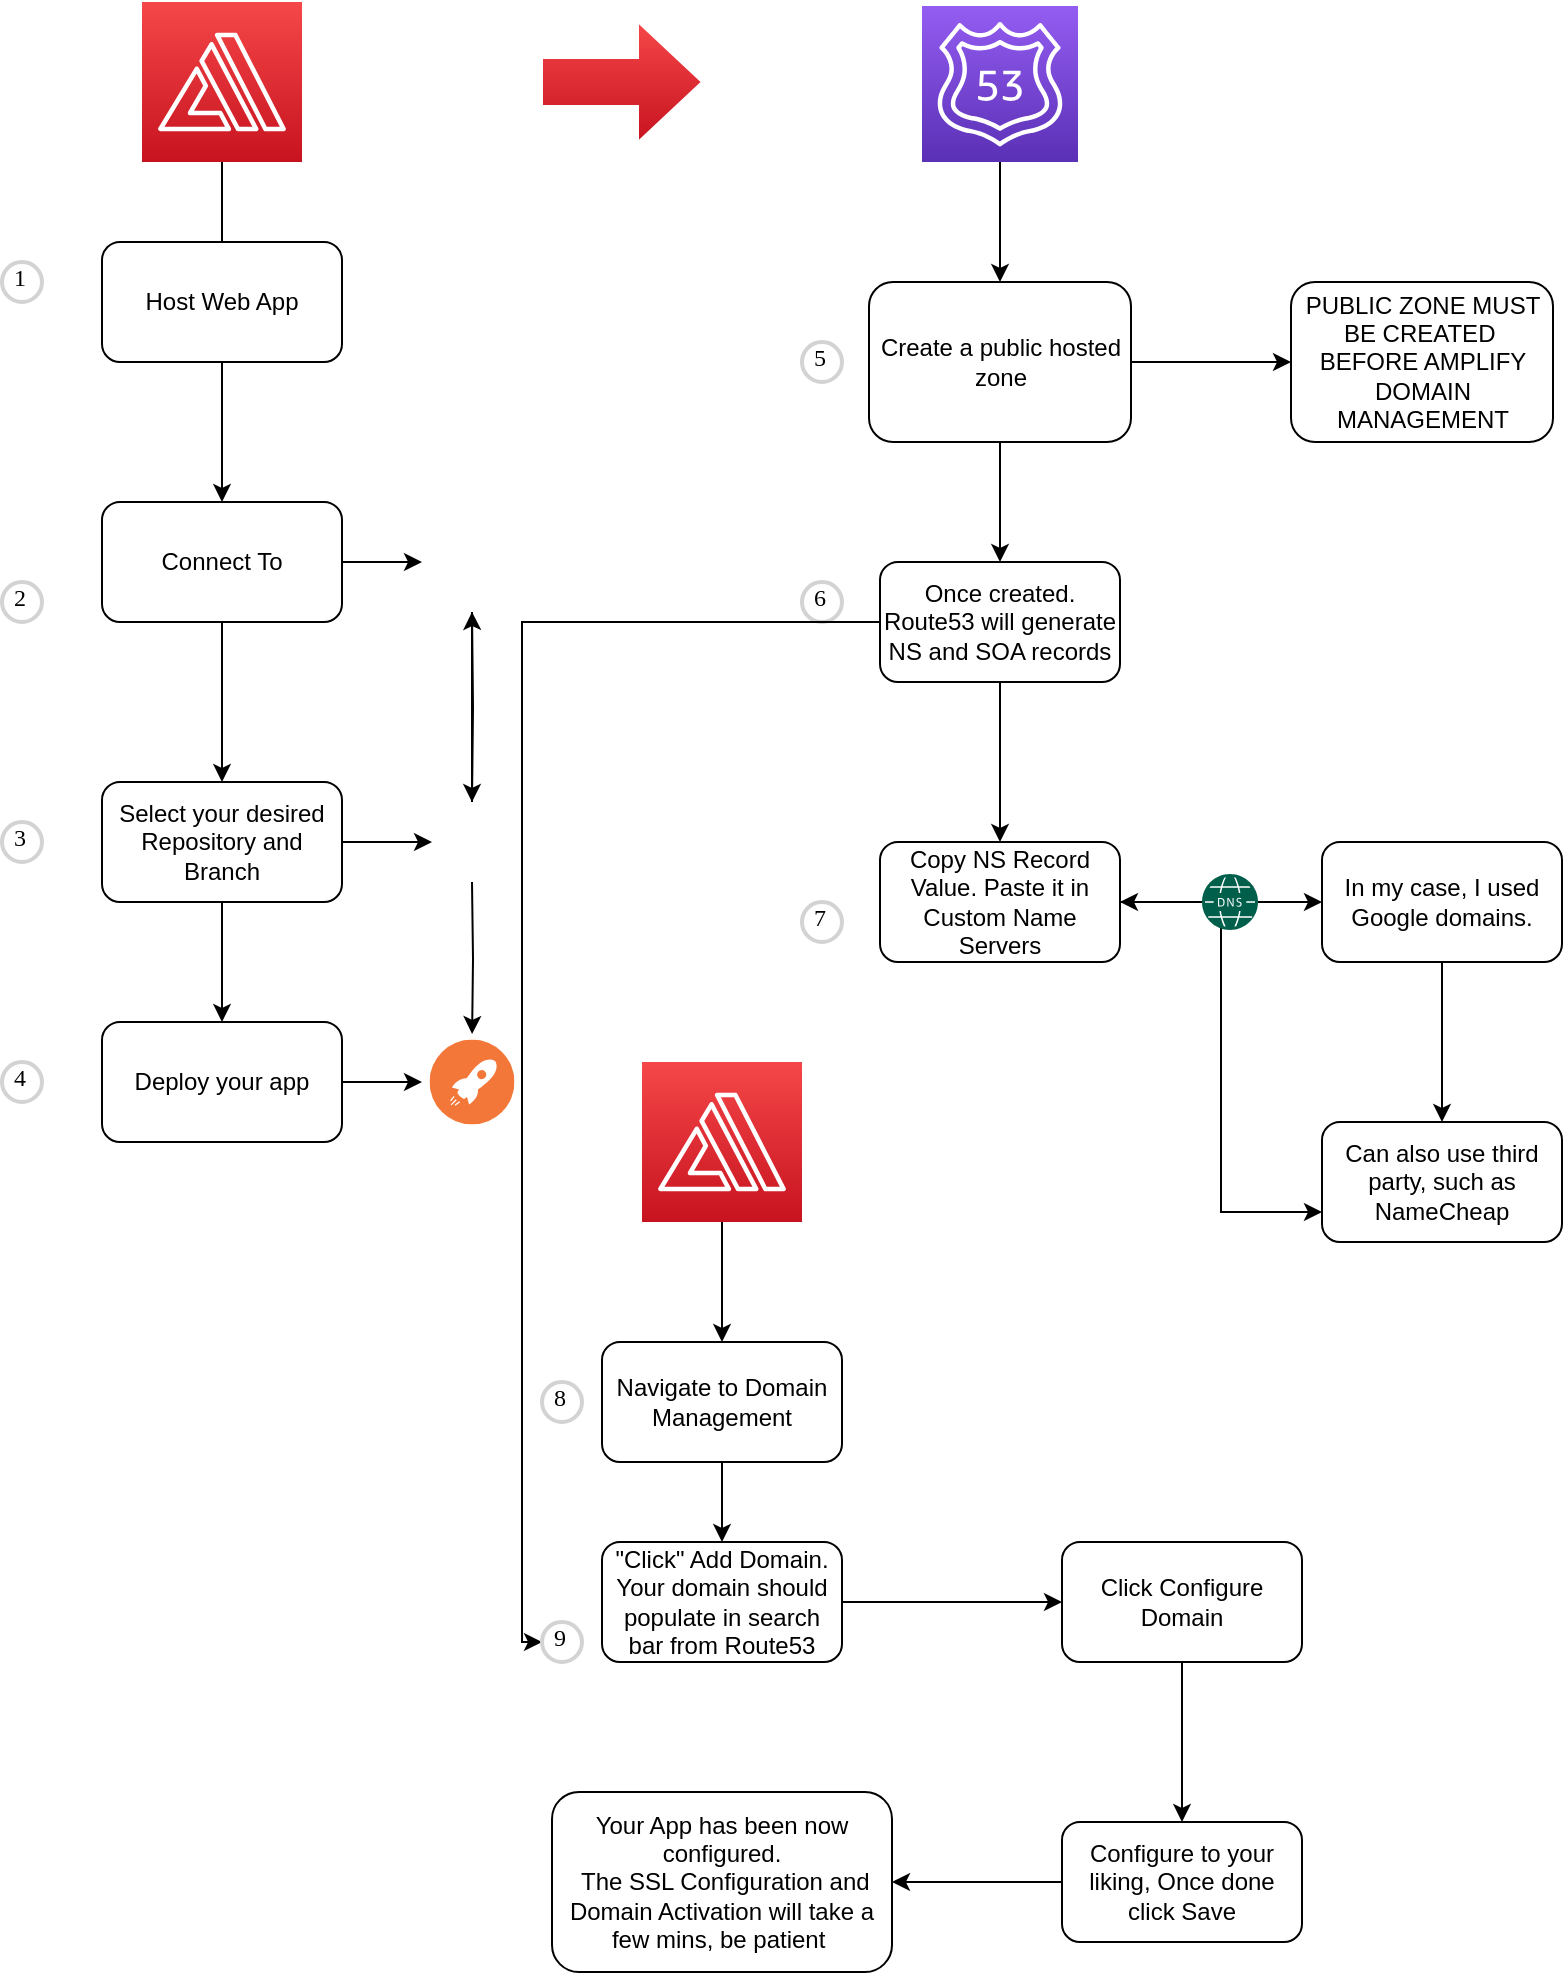 <mxfile version="22.0.8" type="github">
  <diagram name="Page-1" id="-kMfybfrvLKlynRUuisB">
    <mxGraphModel dx="1011" dy="1032" grid="1" gridSize="10" guides="1" tooltips="1" connect="1" arrows="1" fold="1" page="1" pageScale="1" pageWidth="850" pageHeight="1100" math="0" shadow="0">
      <root>
        <mxCell id="0" />
        <mxCell id="1" parent="0" />
        <mxCell id="ZzjkB3s_0MAsUwaYBzpS-5" value="" style="edgeStyle=orthogonalEdgeStyle;rounded=0;orthogonalLoop=1;jettySize=auto;html=1;" parent="1" source="ZzjkB3s_0MAsUwaYBzpS-1" edge="1">
          <mxGeometry relative="1" as="geometry">
            <mxPoint x="160" y="180" as="targetPoint" />
          </mxGeometry>
        </mxCell>
        <mxCell id="ZzjkB3s_0MAsUwaYBzpS-1" value="" style="sketch=0;points=[[0,0,0],[0.25,0,0],[0.5,0,0],[0.75,0,0],[1,0,0],[0,1,0],[0.25,1,0],[0.5,1,0],[0.75,1,0],[1,1,0],[0,0.25,0],[0,0.5,0],[0,0.75,0],[1,0.25,0],[1,0.5,0],[1,0.75,0]];outlineConnect=0;fontColor=#232F3E;gradientColor=#F54749;gradientDirection=north;fillColor=#C7131F;strokeColor=#ffffff;dashed=0;verticalLabelPosition=bottom;verticalAlign=top;align=center;html=1;fontSize=12;fontStyle=0;aspect=fixed;shape=mxgraph.aws4.resourceIcon;resIcon=mxgraph.aws4.amplify;" parent="1" vertex="1">
          <mxGeometry x="120" y="50" width="80" height="80" as="geometry" />
        </mxCell>
        <mxCell id="ZzjkB3s_0MAsUwaYBzpS-30" value="" style="edgeStyle=orthogonalEdgeStyle;rounded=0;orthogonalLoop=1;jettySize=auto;html=1;" parent="1" source="ZzjkB3s_0MAsUwaYBzpS-2" target="ZzjkB3s_0MAsUwaYBzpS-29" edge="1">
          <mxGeometry relative="1" as="geometry" />
        </mxCell>
        <mxCell id="ZzjkB3s_0MAsUwaYBzpS-2" value="" style="sketch=0;points=[[0,0,0],[0.25,0,0],[0.5,0,0],[0.75,0,0],[1,0,0],[0,1,0],[0.25,1,0],[0.5,1,0],[0.75,1,0],[1,1,0],[0,0.25,0],[0,0.5,0],[0,0.75,0],[1,0.25,0],[1,0.5,0],[1,0.75,0]];outlineConnect=0;fontColor=#232F3E;gradientColor=#945DF2;gradientDirection=north;fillColor=#5A30B5;strokeColor=#ffffff;dashed=0;verticalLabelPosition=bottom;verticalAlign=top;align=center;html=1;fontSize=12;fontStyle=0;aspect=fixed;shape=mxgraph.aws4.resourceIcon;resIcon=mxgraph.aws4.route_53;" parent="1" vertex="1">
          <mxGeometry x="510" y="52" width="78" height="78" as="geometry" />
        </mxCell>
        <mxCell id="ZzjkB3s_0MAsUwaYBzpS-6" value="" style="edgeStyle=orthogonalEdgeStyle;rounded=0;orthogonalLoop=1;jettySize=auto;html=1;exitX=0.5;exitY=1;exitDx=0;exitDy=0;" parent="1" source="ZzjkB3s_0MAsUwaYBzpS-8" edge="1">
          <mxGeometry relative="1" as="geometry">
            <mxPoint x="160" y="250" as="sourcePoint" />
            <mxPoint x="160" y="300" as="targetPoint" />
          </mxGeometry>
        </mxCell>
        <mxCell id="ZzjkB3s_0MAsUwaYBzpS-14" value="" style="edgeStyle=orthogonalEdgeStyle;rounded=0;orthogonalLoop=1;jettySize=auto;html=1;" parent="1" source="ZzjkB3s_0MAsUwaYBzpS-7" edge="1">
          <mxGeometry relative="1" as="geometry">
            <mxPoint x="285" y="450" as="targetPoint" />
          </mxGeometry>
        </mxCell>
        <mxCell id="ZzjkB3s_0MAsUwaYBzpS-7" value="" style="shape=image;html=1;verticalAlign=top;verticalLabelPosition=bottom;labelBackgroundColor=#ffffff;imageAspect=0;aspect=fixed;image=https://cdn1.iconfinder.com/data/icons/picons-social/57/github_rounded-128.png" parent="1" vertex="1">
          <mxGeometry x="260" y="305" width="50" height="50" as="geometry" />
        </mxCell>
        <mxCell id="ZzjkB3s_0MAsUwaYBzpS-8" value="Host Web App" style="rounded=1;whiteSpace=wrap;html=1;" parent="1" vertex="1">
          <mxGeometry x="100" y="170" width="120" height="60" as="geometry" />
        </mxCell>
        <mxCell id="ZzjkB3s_0MAsUwaYBzpS-12" value="" style="edgeStyle=orthogonalEdgeStyle;rounded=0;orthogonalLoop=1;jettySize=auto;html=1;" parent="1" source="ZzjkB3s_0MAsUwaYBzpS-9" target="ZzjkB3s_0MAsUwaYBzpS-7" edge="1">
          <mxGeometry relative="1" as="geometry" />
        </mxCell>
        <mxCell id="ZzjkB3s_0MAsUwaYBzpS-16" value="" style="edgeStyle=orthogonalEdgeStyle;rounded=0;orthogonalLoop=1;jettySize=auto;html=1;" parent="1" source="ZzjkB3s_0MAsUwaYBzpS-9" target="ZzjkB3s_0MAsUwaYBzpS-15" edge="1">
          <mxGeometry relative="1" as="geometry" />
        </mxCell>
        <mxCell id="ZzjkB3s_0MAsUwaYBzpS-9" value="Connect To" style="rounded=1;whiteSpace=wrap;html=1;" parent="1" vertex="1">
          <mxGeometry x="100" y="300" width="120" height="60" as="geometry" />
        </mxCell>
        <mxCell id="ZzjkB3s_0MAsUwaYBzpS-17" value="" style="edgeStyle=orthogonalEdgeStyle;rounded=0;orthogonalLoop=1;jettySize=auto;html=1;" parent="1" source="ZzjkB3s_0MAsUwaYBzpS-15" edge="1">
          <mxGeometry relative="1" as="geometry">
            <mxPoint x="265" y="470" as="targetPoint" />
          </mxGeometry>
        </mxCell>
        <mxCell id="ZzjkB3s_0MAsUwaYBzpS-19" value="" style="edgeStyle=orthogonalEdgeStyle;rounded=0;orthogonalLoop=1;jettySize=auto;html=1;" parent="1" source="ZzjkB3s_0MAsUwaYBzpS-15" target="ZzjkB3s_0MAsUwaYBzpS-18" edge="1">
          <mxGeometry relative="1" as="geometry" />
        </mxCell>
        <mxCell id="ZzjkB3s_0MAsUwaYBzpS-15" value="Select your desired Repository and Branch" style="rounded=1;whiteSpace=wrap;html=1;" parent="1" vertex="1">
          <mxGeometry x="100" y="440" width="120" height="60" as="geometry" />
        </mxCell>
        <mxCell id="ZzjkB3s_0MAsUwaYBzpS-21" value="" style="edgeStyle=orthogonalEdgeStyle;rounded=0;orthogonalLoop=1;jettySize=auto;html=1;" parent="1" source="ZzjkB3s_0MAsUwaYBzpS-18" edge="1">
          <mxGeometry relative="1" as="geometry">
            <mxPoint x="260" y="590" as="targetPoint" />
          </mxGeometry>
        </mxCell>
        <mxCell id="ZzjkB3s_0MAsUwaYBzpS-18" value="Deploy your app" style="rounded=1;whiteSpace=wrap;html=1;" parent="1" vertex="1">
          <mxGeometry x="100" y="560" width="120" height="60" as="geometry" />
        </mxCell>
        <mxCell id="ZzjkB3s_0MAsUwaYBzpS-24" value="" style="edgeStyle=orthogonalEdgeStyle;rounded=0;orthogonalLoop=1;jettySize=auto;html=1;" parent="1" target="ZzjkB3s_0MAsUwaYBzpS-7" edge="1">
          <mxGeometry relative="1" as="geometry">
            <mxPoint x="285" y="450" as="sourcePoint" />
          </mxGeometry>
        </mxCell>
        <mxCell id="ZzjkB3s_0MAsUwaYBzpS-28" value="" style="edgeStyle=orthogonalEdgeStyle;rounded=0;orthogonalLoop=1;jettySize=auto;html=1;" parent="1" edge="1">
          <mxGeometry relative="1" as="geometry">
            <mxPoint x="285" y="490" as="sourcePoint" />
            <mxPoint x="285.053" y="566" as="targetPoint" />
          </mxGeometry>
        </mxCell>
        <mxCell id="ZzjkB3s_0MAsUwaYBzpS-26" value="" style="shape=image;html=1;verticalAlign=top;verticalLabelPosition=bottom;labelBackgroundColor=#ffffff;imageAspect=0;aspect=fixed;image=https://cdn2.iconfinder.com/data/icons/boxicons-regular-vol-2/24/bx-git-repo-forked-128.png" parent="1" vertex="1">
          <mxGeometry x="260" y="445" width="50" height="50" as="geometry" />
        </mxCell>
        <mxCell id="ZzjkB3s_0MAsUwaYBzpS-39" value="" style="edgeStyle=orthogonalEdgeStyle;rounded=0;orthogonalLoop=1;jettySize=auto;html=1;" parent="1" source="ZzjkB3s_0MAsUwaYBzpS-29" target="ZzjkB3s_0MAsUwaYBzpS-38" edge="1">
          <mxGeometry relative="1" as="geometry" />
        </mxCell>
        <mxCell id="ZzcvtpiCQ3PVnNWImoln-9" value="" style="edgeStyle=orthogonalEdgeStyle;rounded=0;orthogonalLoop=1;jettySize=auto;html=1;" edge="1" parent="1" source="ZzjkB3s_0MAsUwaYBzpS-29" target="ZzcvtpiCQ3PVnNWImoln-8">
          <mxGeometry relative="1" as="geometry" />
        </mxCell>
        <mxCell id="ZzjkB3s_0MAsUwaYBzpS-29" value="Create a public hosted zone" style="rounded=1;whiteSpace=wrap;html=1;" parent="1" vertex="1">
          <mxGeometry x="483.5" y="190" width="131" height="80" as="geometry" />
        </mxCell>
        <mxCell id="ZzjkB3s_0MAsUwaYBzpS-33" value="" style="shape=singleArrow;whiteSpace=wrap;html=1;arrowWidth=0.4;arrowSize=0.4;verticalAlign=top;fillColor=#C7131F;strokeColor=#ffffff;fontColor=#232F3E;sketch=0;gradientColor=#F54749;gradientDirection=north;dashed=0;fontStyle=0;" parent="1" vertex="1">
          <mxGeometry x="320" y="60" width="80" height="60" as="geometry" />
        </mxCell>
        <mxCell id="ZzjkB3s_0MAsUwaYBzpS-37" value="" style="edgeStyle=orthogonalEdgeStyle;rounded=0;orthogonalLoop=1;jettySize=auto;html=1;" parent="1" source="ZzjkB3s_0MAsUwaYBzpS-35" target="ZzjkB3s_0MAsUwaYBzpS-36" edge="1">
          <mxGeometry relative="1" as="geometry" />
        </mxCell>
        <mxCell id="ZzjkB3s_0MAsUwaYBzpS-35" value="" style="sketch=0;points=[[0,0,0],[0.25,0,0],[0.5,0,0],[0.75,0,0],[1,0,0],[0,1,0],[0.25,1,0],[0.5,1,0],[0.75,1,0],[1,1,0],[0,0.25,0],[0,0.5,0],[0,0.75,0],[1,0.25,0],[1,0.5,0],[1,0.75,0]];outlineConnect=0;fontColor=#232F3E;gradientColor=#F54749;gradientDirection=north;fillColor=#C7131F;strokeColor=#ffffff;dashed=0;verticalLabelPosition=bottom;verticalAlign=top;align=center;html=1;fontSize=12;fontStyle=0;aspect=fixed;shape=mxgraph.aws4.resourceIcon;resIcon=mxgraph.aws4.amplify;" parent="1" vertex="1">
          <mxGeometry x="370" y="580" width="80" height="80" as="geometry" />
        </mxCell>
        <mxCell id="ZzjkB3s_0MAsUwaYBzpS-49" value="" style="edgeStyle=orthogonalEdgeStyle;rounded=0;orthogonalLoop=1;jettySize=auto;html=1;" parent="1" source="ZzjkB3s_0MAsUwaYBzpS-36" target="ZzjkB3s_0MAsUwaYBzpS-48" edge="1">
          <mxGeometry relative="1" as="geometry" />
        </mxCell>
        <mxCell id="ZzjkB3s_0MAsUwaYBzpS-36" value="Navigate to Domain Management" style="rounded=1;whiteSpace=wrap;html=1;" parent="1" vertex="1">
          <mxGeometry x="350" y="720" width="120" height="60" as="geometry" />
        </mxCell>
        <mxCell id="ZzjkB3s_0MAsUwaYBzpS-41" value="" style="edgeStyle=orthogonalEdgeStyle;rounded=0;orthogonalLoop=1;jettySize=auto;html=1;" parent="1" source="ZzjkB3s_0MAsUwaYBzpS-38" target="ZzjkB3s_0MAsUwaYBzpS-40" edge="1">
          <mxGeometry relative="1" as="geometry" />
        </mxCell>
        <mxCell id="ZzjkB3s_0MAsUwaYBzpS-38" value="Once created. Route53 will&amp;nbsp;generate NS and SOA records" style="rounded=1;whiteSpace=wrap;html=1;" parent="1" vertex="1">
          <mxGeometry x="489" y="330" width="120" height="60" as="geometry" />
        </mxCell>
        <mxCell id="ZzcvtpiCQ3PVnNWImoln-7" style="edgeStyle=orthogonalEdgeStyle;rounded=0;orthogonalLoop=1;jettySize=auto;html=1;entryX=0;entryY=0.75;entryDx=0;entryDy=0;" edge="1" parent="1" source="ZzjkB3s_0MAsUwaYBzpS-40" target="ZzcvtpiCQ3PVnNWImoln-1">
          <mxGeometry relative="1" as="geometry" />
        </mxCell>
        <mxCell id="ZzjkB3s_0MAsUwaYBzpS-40" value="Copy NS Record Value. Paste it in Custom Name Servers" style="rounded=1;whiteSpace=wrap;html=1;" parent="1" vertex="1">
          <mxGeometry x="489" y="470" width="120" height="60" as="geometry" />
        </mxCell>
        <mxCell id="ZzcvtpiCQ3PVnNWImoln-2" value="" style="edgeStyle=orthogonalEdgeStyle;rounded=0;orthogonalLoop=1;jettySize=auto;html=1;" edge="1" parent="1" source="ZzjkB3s_0MAsUwaYBzpS-44" target="ZzcvtpiCQ3PVnNWImoln-1">
          <mxGeometry relative="1" as="geometry" />
        </mxCell>
        <mxCell id="ZzjkB3s_0MAsUwaYBzpS-44" value="In my case, I used Google domains." style="rounded=1;whiteSpace=wrap;html=1;" parent="1" vertex="1">
          <mxGeometry x="710" y="470" width="120" height="60" as="geometry" />
        </mxCell>
        <mxCell id="ZzjkB3s_0MAsUwaYBzpS-46" value="" style="edgeStyle=orthogonalEdgeStyle;rounded=0;orthogonalLoop=1;jettySize=auto;html=1;" parent="1" source="ZzjkB3s_0MAsUwaYBzpS-45" target="ZzjkB3s_0MAsUwaYBzpS-40" edge="1">
          <mxGeometry relative="1" as="geometry" />
        </mxCell>
        <mxCell id="ZzjkB3s_0MAsUwaYBzpS-47" value="" style="edgeStyle=orthogonalEdgeStyle;rounded=0;orthogonalLoop=1;jettySize=auto;html=1;" parent="1" source="ZzjkB3s_0MAsUwaYBzpS-45" target="ZzjkB3s_0MAsUwaYBzpS-44" edge="1">
          <mxGeometry relative="1" as="geometry" />
        </mxCell>
        <mxCell id="ZzjkB3s_0MAsUwaYBzpS-45" value="" style="sketch=0;pointerEvents=1;shadow=0;dashed=0;html=1;strokeColor=none;fillColor=#005F4B;labelPosition=center;verticalLabelPosition=bottom;verticalAlign=top;align=center;outlineConnect=0;shape=mxgraph.veeam2.dns;" parent="1" vertex="1">
          <mxGeometry x="650" y="486" width="28.0" height="28.0" as="geometry" />
        </mxCell>
        <mxCell id="ZzjkB3s_0MAsUwaYBzpS-48" value="&quot;Click&quot; Add Domain.&lt;br&gt;Your domain should populate in search bar from Route53" style="rounded=1;whiteSpace=wrap;html=1;" parent="1" vertex="1">
          <mxGeometry x="350" y="820" width="120" height="60" as="geometry" />
        </mxCell>
        <mxCell id="ZzjkB3s_0MAsUwaYBzpS-74" value="" style="edgeStyle=orthogonalEdgeStyle;rounded=0;orthogonalLoop=1;jettySize=auto;html=1;" parent="1" source="ZzjkB3s_0MAsUwaYBzpS-68" target="ZzjkB3s_0MAsUwaYBzpS-70" edge="1">
          <mxGeometry relative="1" as="geometry" />
        </mxCell>
        <mxCell id="ZzjkB3s_0MAsUwaYBzpS-77" value="" style="edgeStyle=orthogonalEdgeStyle;rounded=0;orthogonalLoop=1;jettySize=auto;html=1;" parent="1" source="ZzjkB3s_0MAsUwaYBzpS-70" target="ZzjkB3s_0MAsUwaYBzpS-76" edge="1">
          <mxGeometry relative="1" as="geometry" />
        </mxCell>
        <mxCell id="ZzjkB3s_0MAsUwaYBzpS-70" value="Configure to your liking, Once done click Save" style="rounded=1;whiteSpace=wrap;html=1;" parent="1" vertex="1">
          <mxGeometry x="580" y="960" width="120" height="60" as="geometry" />
        </mxCell>
        <mxCell id="ZzjkB3s_0MAsUwaYBzpS-75" value="" style="edgeStyle=orthogonalEdgeStyle;rounded=0;orthogonalLoop=1;jettySize=auto;html=1;" parent="1" source="ZzjkB3s_0MAsUwaYBzpS-48" target="ZzjkB3s_0MAsUwaYBzpS-68" edge="1">
          <mxGeometry relative="1" as="geometry">
            <mxPoint x="640" y="780" as="sourcePoint" />
            <mxPoint x="640" y="920" as="targetPoint" />
          </mxGeometry>
        </mxCell>
        <mxCell id="ZzjkB3s_0MAsUwaYBzpS-68" value="Click Configure Domain" style="rounded=1;whiteSpace=wrap;html=1;" parent="1" vertex="1">
          <mxGeometry x="580" y="820" width="120" height="60" as="geometry" />
        </mxCell>
        <mxCell id="ZzjkB3s_0MAsUwaYBzpS-76" value="Your App has been now configured.&lt;br&gt;&amp;nbsp;The SSL Configuration and Domain Activation will take a few mins, be patient&amp;nbsp;" style="rounded=1;whiteSpace=wrap;html=1;" parent="1" vertex="1">
          <mxGeometry x="325" y="945" width="170" height="90" as="geometry" />
        </mxCell>
        <mxCell id="x-KAmFa4Kbjb-j9U-ZCB-8" value="1" style="ellipse;whiteSpace=wrap;html=1;aspect=fixed;strokeWidth=2;fontFamily=Tahoma;spacingBottom=4;spacingRight=2;strokeColor=#d3d3d3;" parent="1" vertex="1">
          <mxGeometry x="50" y="180" width="20" height="20" as="geometry" />
        </mxCell>
        <mxCell id="x-KAmFa4Kbjb-j9U-ZCB-9" value="2" style="ellipse;whiteSpace=wrap;html=1;aspect=fixed;strokeWidth=2;fontFamily=Tahoma;spacingBottom=4;spacingRight=2;strokeColor=#d3d3d3;" parent="1" vertex="1">
          <mxGeometry x="50" y="340" width="20" height="20" as="geometry" />
        </mxCell>
        <mxCell id="x-KAmFa4Kbjb-j9U-ZCB-10" value="3" style="ellipse;whiteSpace=wrap;html=1;aspect=fixed;strokeWidth=2;fontFamily=Tahoma;spacingBottom=4;spacingRight=2;strokeColor=#d3d3d3;" parent="1" vertex="1">
          <mxGeometry x="50" y="460" width="20" height="20" as="geometry" />
        </mxCell>
        <mxCell id="x-KAmFa4Kbjb-j9U-ZCB-11" value="4" style="ellipse;whiteSpace=wrap;html=1;aspect=fixed;strokeWidth=2;fontFamily=Tahoma;spacingBottom=4;spacingRight=2;strokeColor=#d3d3d3;" parent="1" vertex="1">
          <mxGeometry x="50" y="580" width="20" height="20" as="geometry" />
        </mxCell>
        <mxCell id="x-KAmFa4Kbjb-j9U-ZCB-13" value="5" style="ellipse;whiteSpace=wrap;html=1;aspect=fixed;strokeWidth=2;fontFamily=Tahoma;spacingBottom=4;spacingRight=2;strokeColor=#d3d3d3;" parent="1" vertex="1">
          <mxGeometry x="450" y="220" width="20" height="20" as="geometry" />
        </mxCell>
        <mxCell id="x-KAmFa4Kbjb-j9U-ZCB-14" value="6" style="ellipse;whiteSpace=wrap;html=1;aspect=fixed;strokeWidth=2;fontFamily=Tahoma;spacingBottom=4;spacingRight=2;strokeColor=#d3d3d3;" parent="1" vertex="1">
          <mxGeometry x="450" y="340" width="20" height="20" as="geometry" />
        </mxCell>
        <mxCell id="x-KAmFa4Kbjb-j9U-ZCB-15" value="7" style="ellipse;whiteSpace=wrap;html=1;aspect=fixed;strokeWidth=2;fontFamily=Tahoma;spacingBottom=4;spacingRight=2;strokeColor=#d3d3d3;" parent="1" vertex="1">
          <mxGeometry x="450" y="500" width="20" height="20" as="geometry" />
        </mxCell>
        <mxCell id="x-KAmFa4Kbjb-j9U-ZCB-22" value="8" style="ellipse;whiteSpace=wrap;html=1;aspect=fixed;strokeWidth=2;fontFamily=Tahoma;spacingBottom=4;spacingRight=2;strokeColor=#d3d3d3;" parent="1" vertex="1">
          <mxGeometry x="320" y="740" width="20" height="20" as="geometry" />
        </mxCell>
        <mxCell id="x-KAmFa4Kbjb-j9U-ZCB-26" value="" style="edgeStyle=orthogonalEdgeStyle;rounded=0;orthogonalLoop=1;jettySize=auto;html=1;" parent="1" source="ZzjkB3s_0MAsUwaYBzpS-38" target="x-KAmFa4Kbjb-j9U-ZCB-24" edge="1">
          <mxGeometry relative="1" as="geometry">
            <mxPoint x="489" y="360" as="sourcePoint" />
            <mxPoint x="320" y="830" as="targetPoint" />
            <Array as="points">
              <mxPoint x="310" y="360" />
              <mxPoint x="310" y="870" />
            </Array>
          </mxGeometry>
        </mxCell>
        <mxCell id="x-KAmFa4Kbjb-j9U-ZCB-24" value="9" style="ellipse;whiteSpace=wrap;html=1;aspect=fixed;strokeWidth=2;fontFamily=Tahoma;spacingBottom=4;spacingRight=2;strokeColor=#d3d3d3;" parent="1" vertex="1">
          <mxGeometry x="320" y="860" width="20" height="20" as="geometry" />
        </mxCell>
        <mxCell id="ZzcvtpiCQ3PVnNWImoln-1" value="Can also use third party, such as NameCheap" style="whiteSpace=wrap;html=1;rounded=1;" vertex="1" parent="1">
          <mxGeometry x="710" y="610" width="120" height="60" as="geometry" />
        </mxCell>
        <mxCell id="ZzcvtpiCQ3PVnNWImoln-8" value="PUBLIC ZONE MUST BE CREATED&amp;nbsp; BEFORE AMPLIFY DOMAIN MANAGEMENT" style="rounded=1;whiteSpace=wrap;html=1;" vertex="1" parent="1">
          <mxGeometry x="694.5" y="190" width="131" height="80" as="geometry" />
        </mxCell>
        <mxCell id="ZzcvtpiCQ3PVnNWImoln-13" value="" style="image;aspect=fixed;perimeter=ellipsePerimeter;html=1;align=center;shadow=0;dashed=0;fontColor=#4277BB;labelBackgroundColor=default;fontSize=12;spacingTop=3;image=img/lib/ibm/devops/continuous_deploy.svg;" vertex="1" parent="1">
          <mxGeometry x="263.75" y="568.75" width="42.5" height="42.5" as="geometry" />
        </mxCell>
      </root>
    </mxGraphModel>
  </diagram>
</mxfile>
